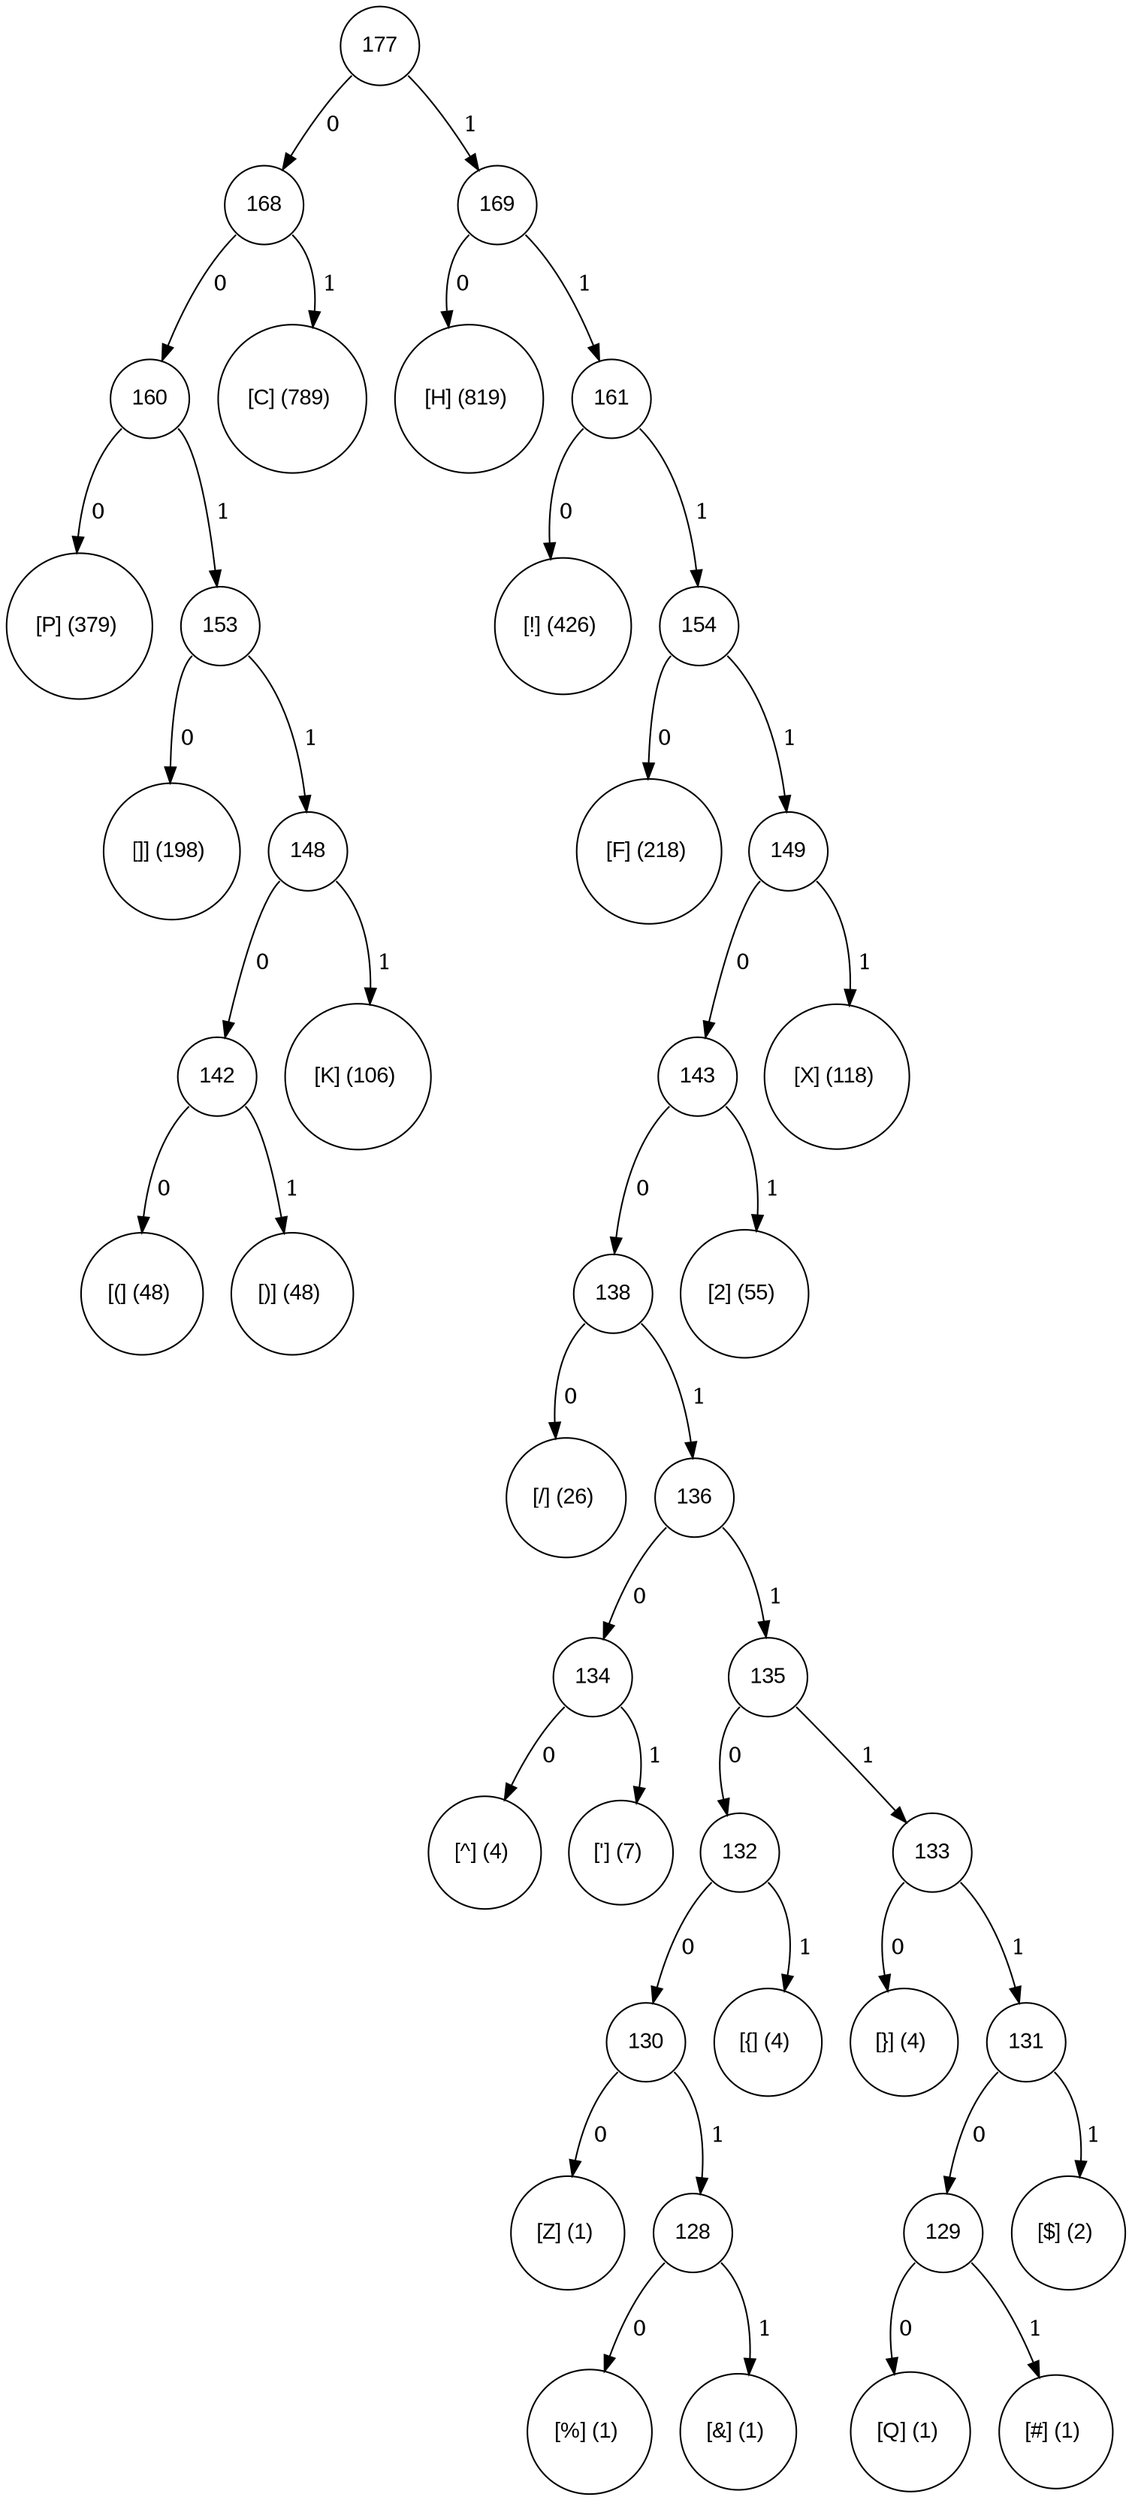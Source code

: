 digraph tree {
	node [fontname="Arial", shape="circle", width=0.5]; 

177:sw -> 168 [label = " 0"]; 
168 [label = "168"]; 
168:se -> 67 [label = " 1"]; 
67 [label = "[C] (789) "]; 
168:sw -> 160 [label = " 0"]; 
160 [label = "160"]; 
160:sw -> 80 [label = " 0"]; 
80 [label = "[P] (379) "]; 
160:se -> 153 [label = " 1"]; 
153 [label = "153"]; 
153:sw -> 93 [label = " 0"]; 
93 [label = "[]] (198) "]; 
153:se -> 148 [label = " 1"]; 
148 [label = "148"]; 
148:se -> 75 [label = " 1"]; 
75 [label = "[K] (106) "]; 
148:sw -> 142 [label = " 0"]; 
142 [label = "142"]; 
142:sw -> 40 [label = " 0"]; 
40 [label = "[(] (48) "]; 
142:se -> 41 [label = " 1"]; 
41 [label = "[)] (48) "]; 
177:se -> 169 [label = " 1"]; 
169 [label = "169"]; 
169:sw -> 72 [label = " 0"]; 
72 [label = "[H] (819) "]; 
169:se -> 161 [label = " 1"]; 
161 [label = "161"]; 
161:sw -> 33 [label = " 0"]; 
33 [label = "[!] (426) "]; 
161:se -> 154 [label = " 1"]; 
154 [label = "154"]; 
154:sw -> 70 [label = " 0"]; 
70 [label = "[F] (218) "]; 
154:se -> 149 [label = " 1"]; 
149 [label = "149"]; 
149:se -> 88 [label = " 1"]; 
88 [label = "[X] (118) "]; 
149:sw -> 143 [label = " 0"]; 
143 [label = "143"]; 
143:se -> 50 [label = " 1"]; 
50 [label = "[2] (55) "]; 
143:sw -> 138 [label = " 0"]; 
138 [label = "138"]; 
138:sw -> 47 [label = " 0"]; 
47 [label = "[/] (26) "]; 
138:se -> 136 [label = " 1"]; 
136 [label = "136"]; 
136:sw -> 134 [label = " 0"]; 
134 [label = "134"]; 
134:se -> 39 [label = " 1"]; 
39 [label = "['] (7) "]; 
134:sw -> 94 [label = " 0"]; 
94 [label = "[^] (4) "]; 
136:se -> 135 [label = " 1"]; 
135 [label = "135"]; 
135:sw -> 132 [label = " 0"]; 
132 [label = "132"]; 
132:se -> 123 [label = " 1"]; 
123 [label = "[{] (4) "]; 
132:sw -> 130 [label = " 0"]; 
130 [label = "130"]; 
130:sw -> 90 [label = " 0"]; 
90 [label = "[Z] (1) "]; 
130:se -> 128 [label = " 1"]; 
128 [label = "128"]; 
128:sw -> 37 [label = " 0"]; 
37 [label = "[%] (1) "]; 
128:se -> 38 [label = " 1"]; 
38 [label = "[&] (1) "]; 
135:se -> 133 [label = " 1"]; 
133 [label = "133"]; 
133:sw -> 125 [label = " 0"]; 
125 [label = "[}] (4) "]; 
133:se -> 131 [label = " 1"]; 
131 [label = "131"]; 
131:se -> 36 [label = " 1"]; 
36 [label = "[$] (2) "]; 
131:sw -> 129 [label = " 0"]; 
129 [label = "129"]; 
129:se -> 35 [label = " 1"]; 
35 [label = "[#] (1) "]; 
129:sw -> 81 [label = " 0"]; 
81 [label = "[Q] (1) "]; 
}
